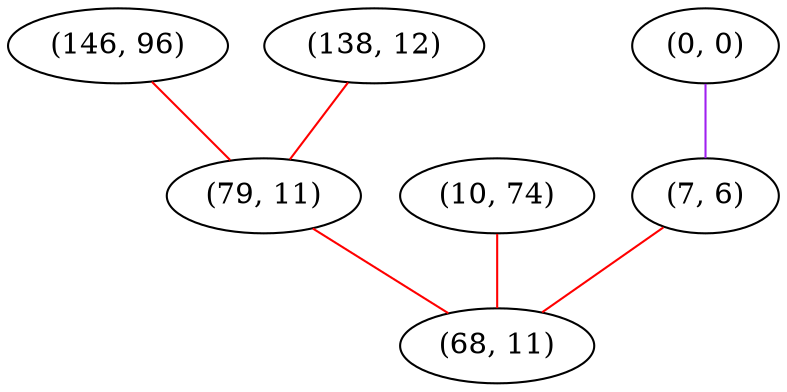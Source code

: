 graph "" {
"(146, 96)";
"(0, 0)";
"(10, 74)";
"(7, 6)";
"(138, 12)";
"(79, 11)";
"(68, 11)";
"(146, 96)" -- "(79, 11)"  [color=red, key=0, weight=1];
"(0, 0)" -- "(7, 6)"  [color=purple, key=0, weight=4];
"(10, 74)" -- "(68, 11)"  [color=red, key=0, weight=1];
"(7, 6)" -- "(68, 11)"  [color=red, key=0, weight=1];
"(138, 12)" -- "(79, 11)"  [color=red, key=0, weight=1];
"(79, 11)" -- "(68, 11)"  [color=red, key=0, weight=1];
}
